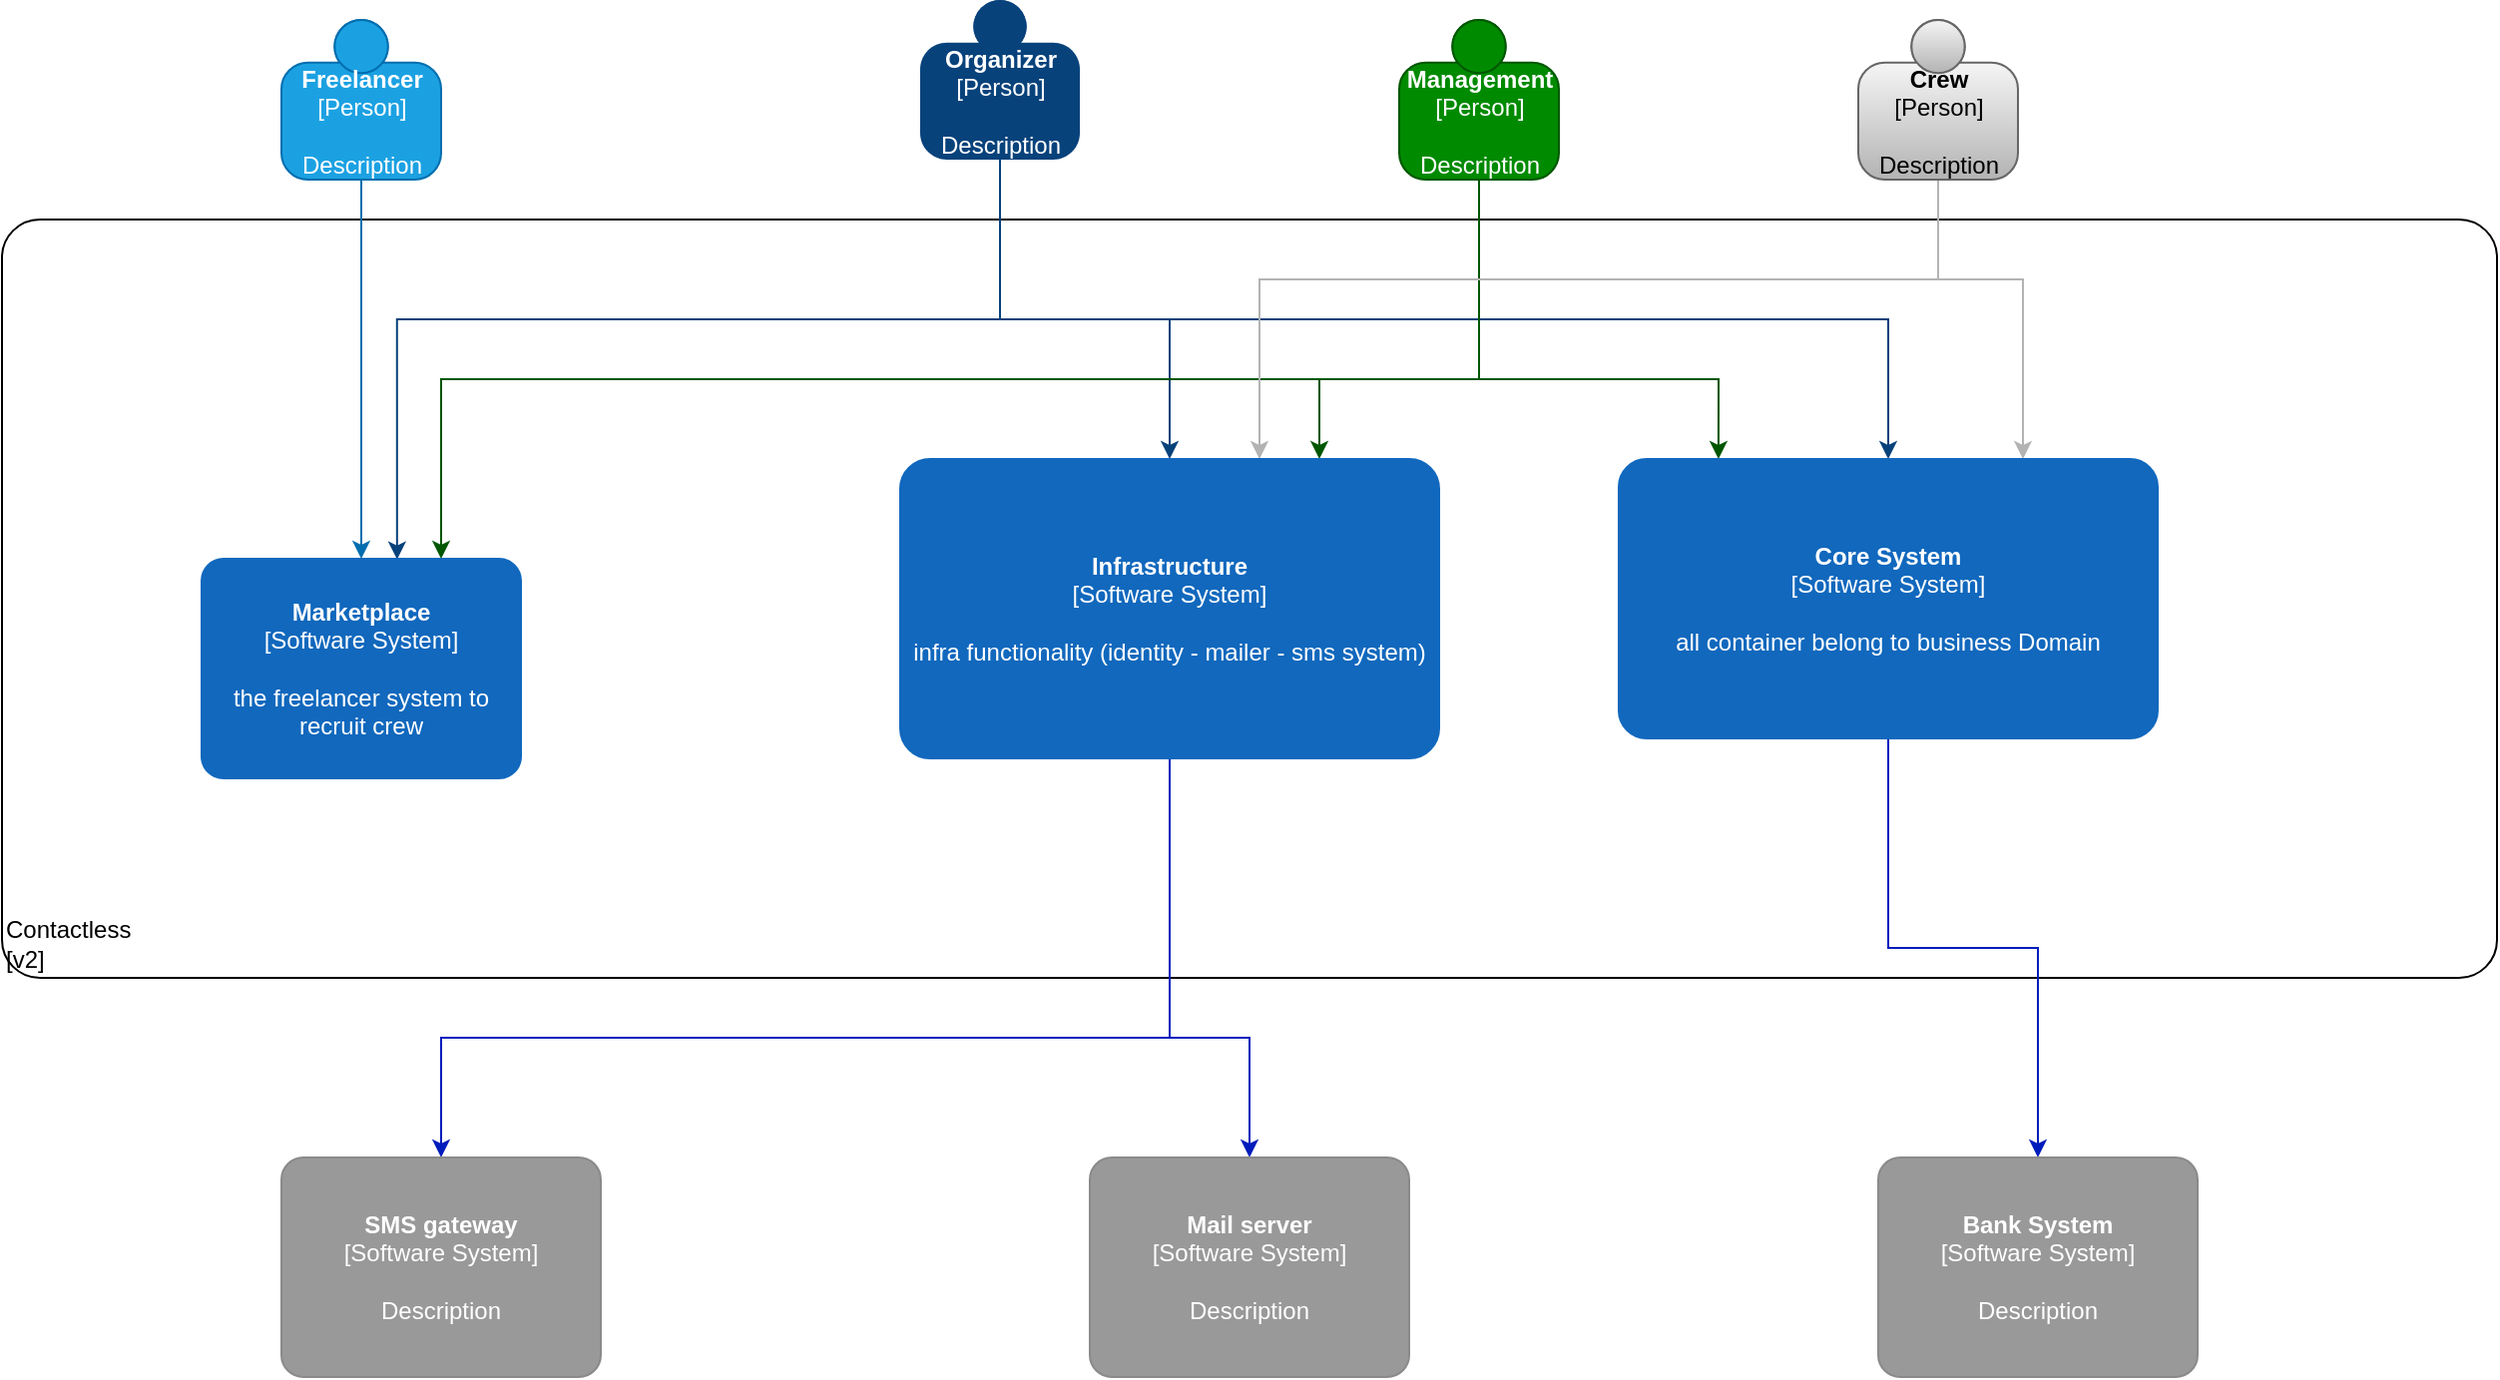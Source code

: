 <mxfile version="13.10.6" type="github">
  <diagram id="yLmLjtVuUsRwVfmnL9pC" name="Page-1">
    <mxGraphModel dx="2297" dy="803" grid="1" gridSize="10" guides="1" tooltips="1" connect="1" arrows="1" fold="1" page="1" pageScale="1" pageWidth="850" pageHeight="1100" math="0" shadow="0">
      <root>
        <mxCell id="0" />
        <mxCell id="1" parent="0" />
        <object placeholders="1" c4Name="Contactless " c4Type="ExecutionEnvironment" c4Application="v2" label="&lt;div style=&quot;text-align: left&quot;&gt;%c4Name%&lt;/div&gt;&lt;div style=&quot;text-align: left&quot;&gt;[%c4Application%]&lt;/div&gt;" id="cx2DXWh1BdNroprMc4a7-427">
          <mxCell style="rounded=1;whiteSpace=wrap;html=1;labelBackgroundColor=none;fillColor=#ffffff;fontColor=#000000;align=left;arcSize=5;strokeColor=#000000;verticalAlign=bottom;metaEdit=1;metaData={&quot;c4Type&quot;:{&quot;editable&quot;:false}};points=[[0.25,0,0],[0.5,0,0],[0.75,0,0],[1,0.25,0],[1,0.5,0],[1,0.75,0],[0.75,1,0],[0.5,1,0],[0.25,1,0],[0,0.75,0],[0,0.5,0],[0,0.25,0]];" vertex="1" parent="1">
            <mxGeometry x="-440" y="130" width="1250" height="380" as="geometry" />
          </mxCell>
        </object>
        <mxCell id="cx2DXWh1BdNroprMc4a7-444" style="edgeStyle=orthogonalEdgeStyle;rounded=0;orthogonalLoop=1;jettySize=auto;html=1;exitX=0.5;exitY=1;exitDx=0;exitDy=0;exitPerimeter=0;entryX=0.612;entryY=0.003;entryDx=0;entryDy=0;entryPerimeter=0;strokeColor=#08427B;" edge="1" parent="1" source="cx2DXWh1BdNroprMc4a7-1" target="cx2DXWh1BdNroprMc4a7-434">
          <mxGeometry relative="1" as="geometry">
            <Array as="points">
              <mxPoint x="60" y="180" />
              <mxPoint x="-242" y="180" />
            </Array>
          </mxGeometry>
        </mxCell>
        <mxCell id="cx2DXWh1BdNroprMc4a7-446" style="edgeStyle=orthogonalEdgeStyle;rounded=0;orthogonalLoop=1;jettySize=auto;html=1;exitX=0.5;exitY=1;exitDx=0;exitDy=0;exitPerimeter=0;strokeColor=#08427B;" edge="1" parent="1" source="cx2DXWh1BdNroprMc4a7-1" target="cx2DXWh1BdNroprMc4a7-433">
          <mxGeometry relative="1" as="geometry">
            <Array as="points">
              <mxPoint x="60" y="180" />
              <mxPoint x="145" y="180" />
            </Array>
          </mxGeometry>
        </mxCell>
        <mxCell id="cx2DXWh1BdNroprMc4a7-447" style="edgeStyle=orthogonalEdgeStyle;rounded=0;orthogonalLoop=1;jettySize=auto;html=1;strokeColor=#08427B;" edge="1" parent="1" source="cx2DXWh1BdNroprMc4a7-1" target="cx2DXWh1BdNroprMc4a7-432">
          <mxGeometry relative="1" as="geometry">
            <Array as="points">
              <mxPoint x="60" y="180" />
              <mxPoint x="505" y="180" />
            </Array>
          </mxGeometry>
        </mxCell>
        <object placeholders="1" c4Name="Organizer" c4Type="Person" c4Description="Description" label="&lt;b&gt;%c4Name%&lt;/b&gt;&lt;div&gt;[%c4Type%]&lt;/div&gt;&lt;br&gt;&lt;div&gt;%c4Description%&lt;/div&gt;" id="cx2DXWh1BdNroprMc4a7-1">
          <mxCell style="html=1;dashed=0;whitespace=wrap;fillColor=#08427b;strokeColor=none;fontColor=#ffffff;shape=mxgraph.c4.person;align=center;metaEdit=1;points=[[0.5,0,0],[1,0.5,0],[1,0.75,0],[0.75,1,0],[0.5,1,0],[0.25,1,0],[0,0.75,0],[0,0.5,0]];metaData={&quot;c4Type&quot;:{&quot;editable&quot;:false}};" vertex="1" parent="1">
            <mxGeometry x="20" y="20" width="80" height="80" as="geometry" />
          </mxCell>
        </object>
        <mxCell id="cx2DXWh1BdNroprMc4a7-450" style="edgeStyle=orthogonalEdgeStyle;rounded=0;orthogonalLoop=1;jettySize=auto;html=1;strokeColor=#005700;fillColor=#008a00;" edge="1" parent="1" source="cx2DXWh1BdNroprMc4a7-2" target="cx2DXWh1BdNroprMc4a7-433">
          <mxGeometry relative="1" as="geometry">
            <Array as="points">
              <mxPoint x="300" y="210" />
              <mxPoint x="220" y="210" />
            </Array>
          </mxGeometry>
        </mxCell>
        <mxCell id="cx2DXWh1BdNroprMc4a7-451" style="edgeStyle=orthogonalEdgeStyle;rounded=0;orthogonalLoop=1;jettySize=auto;html=1;entryX=0.185;entryY=0;entryDx=0;entryDy=0;entryPerimeter=0;strokeColor=#005700;fillColor=#008a00;" edge="1" parent="1" source="cx2DXWh1BdNroprMc4a7-2" target="cx2DXWh1BdNroprMc4a7-432">
          <mxGeometry relative="1" as="geometry">
            <Array as="points">
              <mxPoint x="300" y="210" />
              <mxPoint x="420" y="210" />
            </Array>
          </mxGeometry>
        </mxCell>
        <mxCell id="cx2DXWh1BdNroprMc4a7-452" style="edgeStyle=orthogonalEdgeStyle;rounded=0;orthogonalLoop=1;jettySize=auto;html=1;entryX=0.75;entryY=0;entryDx=0;entryDy=0;entryPerimeter=0;strokeColor=#005700;fillColor=#008a00;" edge="1" parent="1" source="cx2DXWh1BdNroprMc4a7-2" target="cx2DXWh1BdNroprMc4a7-434">
          <mxGeometry relative="1" as="geometry">
            <Array as="points">
              <mxPoint x="300" y="210" />
              <mxPoint x="-220" y="210" />
            </Array>
          </mxGeometry>
        </mxCell>
        <object placeholders="1" c4Name="Management" c4Type="Person" c4Description="Description" label="&lt;b&gt;%c4Name%&lt;/b&gt;&lt;div&gt;[%c4Type%]&lt;/div&gt;&lt;br&gt;&lt;div&gt;%c4Description%&lt;/div&gt;" id="cx2DXWh1BdNroprMc4a7-2">
          <mxCell style="html=1;dashed=0;whitespace=wrap;shape=mxgraph.c4.person;align=center;metaEdit=1;points=[[0.5,0,0],[1,0.5,0],[1,0.75,0],[0.75,1,0],[0.5,1,0],[0.25,1,0],[0,0.75,0],[0,0.5,0]];metaData={&quot;c4Type&quot;:{&quot;editable&quot;:false}};fillColor=#008a00;strokeColor=#005700;fontColor=#ffffff;" vertex="1" parent="1">
            <mxGeometry x="260" y="30" width="80" height="80" as="geometry" />
          </mxCell>
        </object>
        <mxCell id="cx2DXWh1BdNroprMc4a7-448" style="edgeStyle=orthogonalEdgeStyle;rounded=0;orthogonalLoop=1;jettySize=auto;html=1;entryX=0.75;entryY=0;entryDx=0;entryDy=0;entryPerimeter=0;strokeColor=#B3B3B3;" edge="1" parent="1" source="cx2DXWh1BdNroprMc4a7-425" target="cx2DXWh1BdNroprMc4a7-432">
          <mxGeometry relative="1" as="geometry">
            <Array as="points">
              <mxPoint x="530" y="160" />
              <mxPoint x="573" y="160" />
            </Array>
          </mxGeometry>
        </mxCell>
        <mxCell id="cx2DXWh1BdNroprMc4a7-449" style="edgeStyle=orthogonalEdgeStyle;rounded=0;orthogonalLoop=1;jettySize=auto;html=1;strokeColor=#B3B3B3;" edge="1" parent="1" source="cx2DXWh1BdNroprMc4a7-425" target="cx2DXWh1BdNroprMc4a7-433">
          <mxGeometry relative="1" as="geometry">
            <Array as="points">
              <mxPoint x="530" y="160" />
              <mxPoint x="190" y="160" />
            </Array>
          </mxGeometry>
        </mxCell>
        <object placeholders="1" c4Name="Crew" c4Type="Person" c4Description="Description" label="&lt;b&gt;%c4Name%&lt;/b&gt;&lt;div&gt;[%c4Type%]&lt;/div&gt;&lt;br&gt;&lt;div&gt;%c4Description%&lt;/div&gt;" id="cx2DXWh1BdNroprMc4a7-425">
          <mxCell style="html=1;dashed=0;whitespace=wrap;shape=mxgraph.c4.person;align=center;metaEdit=1;points=[[0.5,0,0],[1,0.5,0],[1,0.75,0],[0.75,1,0],[0.5,1,0],[0.25,1,0],[0,0.75,0],[0,0.5,0]];metaData={&quot;c4Type&quot;:{&quot;editable&quot;:false}};fillColor=#f5f5f5;strokeColor=#666666;gradientColor=#b3b3b3;" vertex="1" parent="1">
            <mxGeometry x="490" y="30" width="80" height="80" as="geometry" />
          </mxCell>
        </object>
        <mxCell id="cx2DXWh1BdNroprMc4a7-455" style="edgeStyle=orthogonalEdgeStyle;rounded=0;orthogonalLoop=1;jettySize=auto;html=1;entryX=0.5;entryY=0;entryDx=0;entryDy=0;entryPerimeter=0;strokeColor=#001DBC;fillColor=#0050ef;" edge="1" parent="1" source="cx2DXWh1BdNroprMc4a7-432" target="cx2DXWh1BdNroprMc4a7-435">
          <mxGeometry relative="1" as="geometry" />
        </mxCell>
        <object placeholders="1" c4Name="Core System" c4Type="Software System" c4Description="all container belong to business Domain" label="&lt;b&gt;%c4Name%&lt;/b&gt;&lt;div&gt;[%c4Type%]&lt;/div&gt;&lt;br&gt;&lt;div&gt;%c4Description%&lt;/div&gt;" id="cx2DXWh1BdNroprMc4a7-432">
          <mxCell style="rounded=1;whiteSpace=wrap;html=1;labelBackgroundColor=none;fillColor=#1168BD;fontColor=#ffffff;align=center;arcSize=10;strokeColor=#1168BD;metaEdit=1;metaData={&quot;c4Type&quot;:{&quot;editable&quot;:false}};points=[[0.25,0,0],[0.5,0,0],[0.75,0,0],[1,0.25,0],[1,0.5,0],[1,0.75,0],[0.75,1,0],[0.5,1,0],[0.25,1,0],[0,0.75,0],[0,0.5,0],[0,0.25,0]];" vertex="1" parent="1">
            <mxGeometry x="370" y="250" width="270" height="140" as="geometry" />
          </mxCell>
        </object>
        <mxCell id="cx2DXWh1BdNroprMc4a7-453" style="edgeStyle=orthogonalEdgeStyle;rounded=0;orthogonalLoop=1;jettySize=auto;html=1;entryX=0.5;entryY=0;entryDx=0;entryDy=0;entryPerimeter=0;strokeColor=#001DBC;fillColor=#0050ef;" edge="1" parent="1" source="cx2DXWh1BdNroprMc4a7-433" target="cx2DXWh1BdNroprMc4a7-436">
          <mxGeometry relative="1" as="geometry">
            <Array as="points">
              <mxPoint x="145" y="540" />
              <mxPoint x="185" y="540" />
            </Array>
          </mxGeometry>
        </mxCell>
        <mxCell id="cx2DXWh1BdNroprMc4a7-454" style="edgeStyle=orthogonalEdgeStyle;rounded=0;orthogonalLoop=1;jettySize=auto;html=1;entryX=0.5;entryY=0;entryDx=0;entryDy=0;entryPerimeter=0;strokeColor=#001DBC;fillColor=#0050ef;" edge="1" parent="1" source="cx2DXWh1BdNroprMc4a7-433" target="cx2DXWh1BdNroprMc4a7-437">
          <mxGeometry relative="1" as="geometry">
            <Array as="points">
              <mxPoint x="145" y="540" />
              <mxPoint x="-220" y="540" />
            </Array>
          </mxGeometry>
        </mxCell>
        <object placeholders="1" c4Name="Infrastructure " c4Type="Software System" c4Description="infra functionality (identity - mailer - sms system)" label="&lt;b&gt;%c4Name%&lt;/b&gt;&lt;div&gt;[%c4Type%]&lt;/div&gt;&lt;br&gt;&lt;div&gt;%c4Description%&lt;/div&gt;" id="cx2DXWh1BdNroprMc4a7-433">
          <mxCell style="rounded=1;whiteSpace=wrap;html=1;labelBackgroundColor=none;fillColor=#1168BD;fontColor=#ffffff;align=center;arcSize=10;strokeColor=#1168BD;metaEdit=1;metaData={&quot;c4Type&quot;:{&quot;editable&quot;:false}};points=[[0.25,0,0],[0.5,0,0],[0.75,0,0],[1,0.25,0],[1,0.5,0],[1,0.75,0],[0.75,1,0],[0.5,1,0],[0.25,1,0],[0,0.75,0],[0,0.5,0],[0,0.25,0]];" vertex="1" parent="1">
            <mxGeometry x="10" y="250" width="270" height="150" as="geometry" />
          </mxCell>
        </object>
        <object placeholders="1" c4Name="Marketplace" c4Type="Software System" c4Description="the freelancer system to recruit crew" label="&lt;b&gt;%c4Name%&lt;/b&gt;&lt;div&gt;[%c4Type%]&lt;/div&gt;&lt;br&gt;&lt;div&gt;%c4Description%&lt;/div&gt;" id="cx2DXWh1BdNroprMc4a7-434">
          <mxCell style="rounded=1;whiteSpace=wrap;html=1;labelBackgroundColor=none;fillColor=#1168BD;fontColor=#ffffff;align=center;arcSize=10;strokeColor=#1168BD;metaEdit=1;metaData={&quot;c4Type&quot;:{&quot;editable&quot;:false}};points=[[0.25,0,0],[0.5,0,0],[0.75,0,0],[1,0.25,0],[1,0.5,0],[1,0.75,0],[0.75,1,0],[0.5,1,0],[0.25,1,0],[0,0.75,0],[0,0.5,0],[0,0.25,0]];" vertex="1" parent="1">
            <mxGeometry x="-340" y="300" width="160" height="110.0" as="geometry" />
          </mxCell>
        </object>
        <object placeholders="1" c4Name="Bank System" c4Type="Software System" c4Description="Description" label="&lt;b&gt;%c4Name%&lt;/b&gt;&lt;div&gt;[%c4Type%]&lt;/div&gt;&lt;br&gt;&lt;div&gt;%c4Description%&lt;/div&gt;" id="cx2DXWh1BdNroprMc4a7-435">
          <mxCell style="rounded=1;whiteSpace=wrap;html=1;labelBackgroundColor=none;fillColor=#999999;fontColor=#ffffff;align=center;arcSize=10;strokeColor=#8A8A8A;metaEdit=1;metaData={&quot;c4Type&quot;:{&quot;editable&quot;:false}};points=[[0.25,0,0],[0.5,0,0],[0.75,0,0],[1,0.25,0],[1,0.5,0],[1,0.75,0],[0.75,1,0],[0.5,1,0],[0.25,1,0],[0,0.75,0],[0,0.5,0],[0,0.25,0]];" vertex="1" parent="1">
            <mxGeometry x="500" y="600" width="160" height="110.0" as="geometry" />
          </mxCell>
        </object>
        <object placeholders="1" c4Name="Mail server" c4Type="Software System" c4Description="Description" label="&lt;b&gt;%c4Name%&lt;/b&gt;&lt;div&gt;[%c4Type%]&lt;/div&gt;&lt;br&gt;&lt;div&gt;%c4Description%&lt;/div&gt;" id="cx2DXWh1BdNroprMc4a7-436">
          <mxCell style="rounded=1;whiteSpace=wrap;html=1;labelBackgroundColor=none;fillColor=#999999;fontColor=#ffffff;align=center;arcSize=10;strokeColor=#8A8A8A;metaEdit=1;metaData={&quot;c4Type&quot;:{&quot;editable&quot;:false}};points=[[0.25,0,0],[0.5,0,0],[0.75,0,0],[1,0.25,0],[1,0.5,0],[1,0.75,0],[0.75,1,0],[0.5,1,0],[0.25,1,0],[0,0.75,0],[0,0.5,0],[0,0.25,0]];" vertex="1" parent="1">
            <mxGeometry x="105" y="600" width="160" height="110.0" as="geometry" />
          </mxCell>
        </object>
        <object placeholders="1" c4Name="SMS gateway" c4Type="Software System" c4Description="Description" label="&lt;b&gt;%c4Name%&lt;/b&gt;&lt;div&gt;[%c4Type%]&lt;/div&gt;&lt;br&gt;&lt;div&gt;%c4Description%&lt;/div&gt;" id="cx2DXWh1BdNroprMc4a7-437">
          <mxCell style="rounded=1;whiteSpace=wrap;html=1;labelBackgroundColor=none;fillColor=#999999;fontColor=#ffffff;align=center;arcSize=10;strokeColor=#8A8A8A;metaEdit=1;metaData={&quot;c4Type&quot;:{&quot;editable&quot;:false}};points=[[0.25,0,0],[0.5,0,0],[0.75,0,0],[1,0.25,0],[1,0.5,0],[1,0.75,0],[0.75,1,0],[0.5,1,0],[0.25,1,0],[0,0.75,0],[0,0.5,0],[0,0.25,0]];" vertex="1" parent="1">
            <mxGeometry x="-300" y="600" width="160" height="110.0" as="geometry" />
          </mxCell>
        </object>
        <mxCell id="cx2DXWh1BdNroprMc4a7-441" style="edgeStyle=orthogonalEdgeStyle;rounded=0;orthogonalLoop=1;jettySize=auto;html=1;exitX=0.5;exitY=1;exitDx=0;exitDy=0;exitPerimeter=0;entryX=0.5;entryY=0;entryDx=0;entryDy=0;entryPerimeter=0;fillColor=#1ba1e2;strokeColor=#006EAF;" edge="1" parent="1" source="cx2DXWh1BdNroprMc4a7-438" target="cx2DXWh1BdNroprMc4a7-434">
          <mxGeometry relative="1" as="geometry" />
        </mxCell>
        <object placeholders="1" c4Name="Freelancer" c4Type="Person" c4Description="Description" label="&lt;b&gt;%c4Name%&lt;/b&gt;&lt;div&gt;[%c4Type%]&lt;/div&gt;&lt;br&gt;&lt;div&gt;%c4Description%&lt;/div&gt;" id="cx2DXWh1BdNroprMc4a7-438">
          <mxCell style="html=1;dashed=0;whitespace=wrap;shape=mxgraph.c4.person;align=center;metaEdit=1;points=[[0.5,0,0],[1,0.5,0],[1,0.75,0],[0.75,1,0],[0.5,1,0],[0.25,1,0],[0,0.75,0],[0,0.5,0]];metaData={&quot;c4Type&quot;:{&quot;editable&quot;:false}};fillColor=#1ba1e2;strokeColor=#006EAF;fontColor=#ffffff;" vertex="1" parent="1">
            <mxGeometry x="-300" y="30" width="80" height="80" as="geometry" />
          </mxCell>
        </object>
      </root>
    </mxGraphModel>
  </diagram>
</mxfile>
